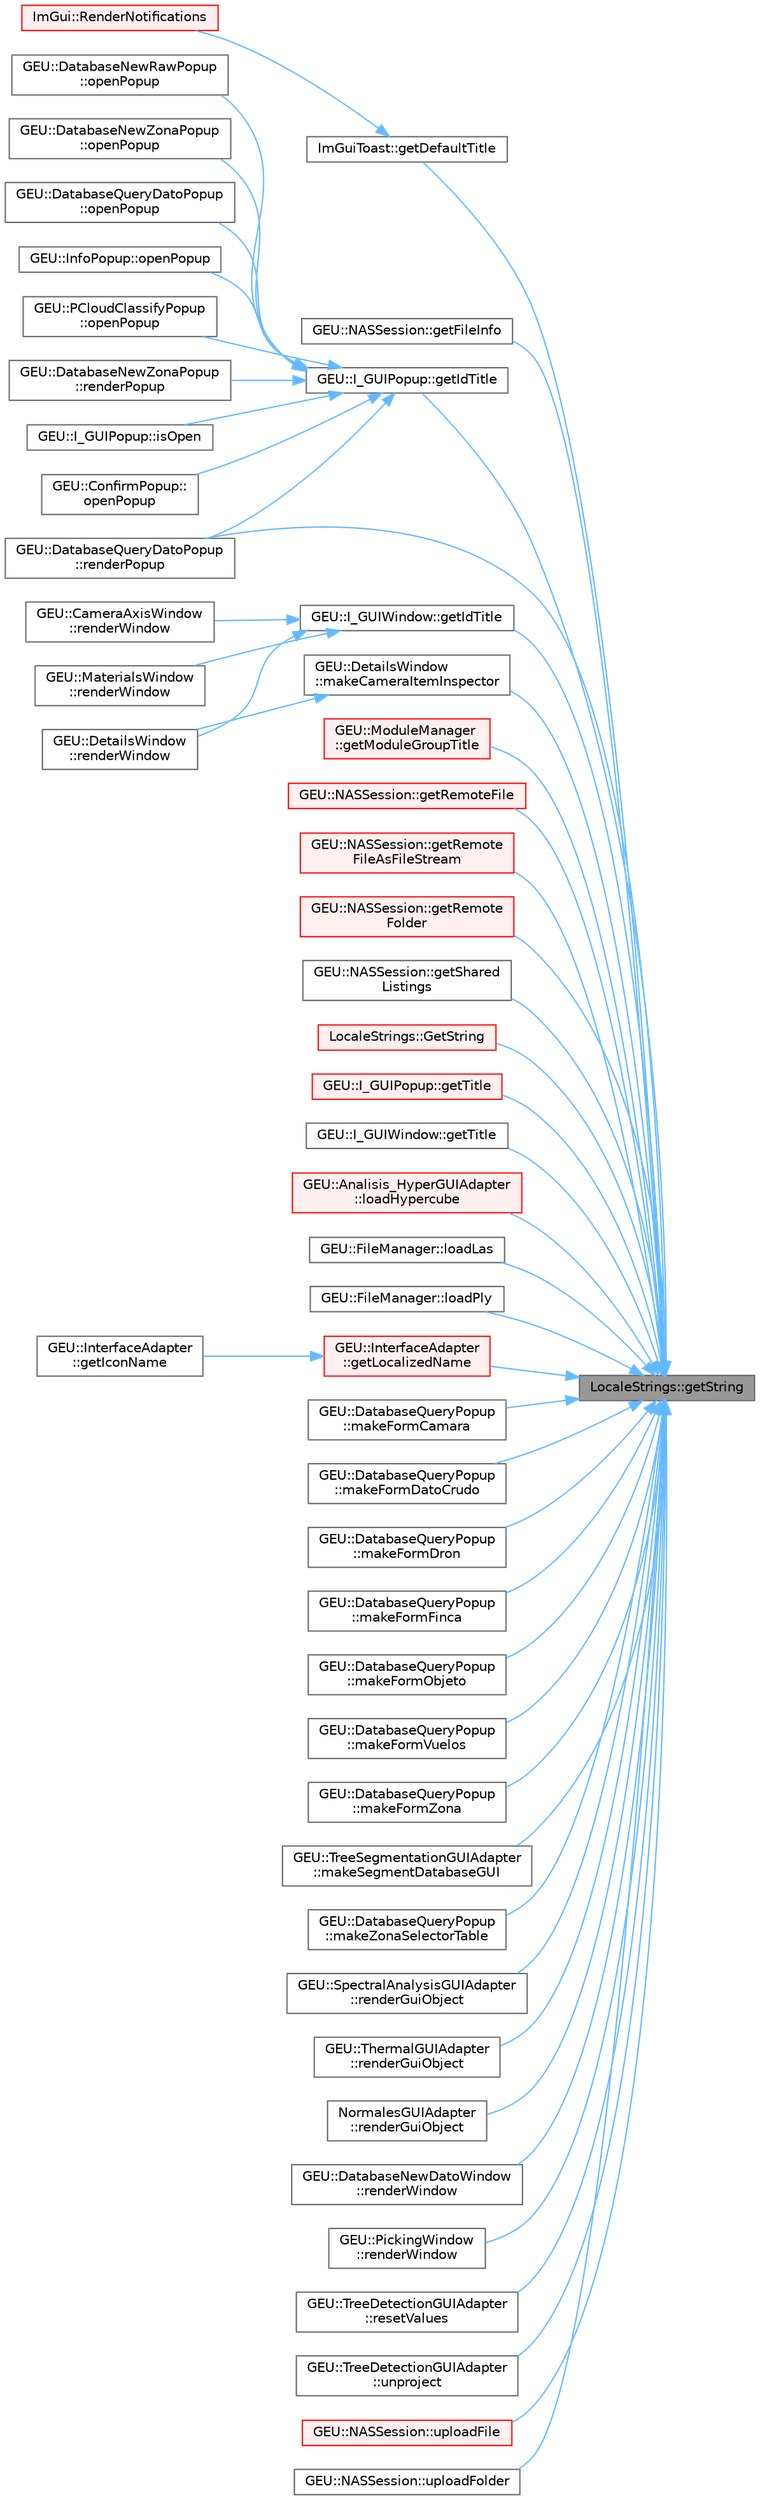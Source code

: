 digraph "LocaleStrings::getString"
{
 // LATEX_PDF_SIZE
  bgcolor="transparent";
  edge [fontname=Helvetica,fontsize=10,labelfontname=Helvetica,labelfontsize=10];
  node [fontname=Helvetica,fontsize=10,shape=box,height=0.2,width=0.4];
  rankdir="RL";
  Node1 [id="Node000001",label="LocaleStrings::getString",height=0.2,width=0.4,color="gray40", fillcolor="grey60", style="filled", fontcolor="black",tooltip=" "];
  Node1 -> Node2 [id="edge1_Node000001_Node000002",dir="back",color="steelblue1",style="solid",tooltip=" "];
  Node2 [id="Node000002",label="ImGuiToast::getDefaultTitle",height=0.2,width=0.4,color="grey40", fillcolor="white", style="filled",URL="$d8/d04/class_im_gui_toast.html#a6934db1f2dd029cacbefe2e3e681140c",tooltip="Get the default title of the toast notification based on its type."];
  Node2 -> Node3 [id="edge2_Node000002_Node000003",dir="back",color="steelblue1",style="solid",tooltip=" "];
  Node3 [id="Node000003",label="ImGui::RenderNotifications",height=0.2,width=0.4,color="red", fillcolor="#FFF0F0", style="filled",URL="$df/d03/namespace_im_gui.html#a36d5ff63c5b5b8648d3061c4036c7a1b",tooltip=" "];
  Node1 -> Node5 [id="edge3_Node000001_Node000005",dir="back",color="steelblue1",style="solid",tooltip=" "];
  Node5 [id="Node000005",label="GEU::NASSession::getFileInfo",height=0.2,width=0.4,color="grey40", fillcolor="white", style="filled",URL="$d2/d03/class_g_e_u_1_1_n_a_s_session.html#a1fe25df4d2b4f620117bfb339e7d8ee4",tooltip="Get file information from FTP file."];
  Node1 -> Node6 [id="edge4_Node000001_Node000006",dir="back",color="steelblue1",style="solid",tooltip=" "];
  Node6 [id="Node000006",label="GEU::I_GUIPopup::getIdTitle",height=0.2,width=0.4,color="grey40", fillcolor="white", style="filled",URL="$df/d05/class_g_e_u_1_1_i___g_u_i_popup.html#abdcc20870710b60595e8777b9fd796ed",tooltip=" "];
  Node6 -> Node7 [id="edge5_Node000006_Node000007",dir="back",color="steelblue1",style="solid",tooltip=" "];
  Node7 [id="Node000007",label="GEU::I_GUIPopup::isOpen",height=0.2,width=0.4,color="grey40", fillcolor="white", style="filled",URL="$df/d05/class_g_e_u_1_1_i___g_u_i_popup.html#a1a402149fb06626fa50f5b16ae34afbd",tooltip=" "];
  Node6 -> Node8 [id="edge6_Node000006_Node000008",dir="back",color="steelblue1",style="solid",tooltip=" "];
  Node8 [id="Node000008",label="GEU::ConfirmPopup::\lopenPopup",height=0.2,width=0.4,color="grey40", fillcolor="white", style="filled",URL="$d3/d04/class_g_e_u_1_1_confirm_popup.html#a356c96e2b60a49682d4a6c41f1a60c38",tooltip="Sets up ImGUI to open a popup window."];
  Node6 -> Node9 [id="edge7_Node000006_Node000009",dir="back",color="steelblue1",style="solid",tooltip=" "];
  Node9 [id="Node000009",label="GEU::DatabaseNewRawPopup\l::openPopup",height=0.2,width=0.4,color="grey40", fillcolor="white", style="filled",URL="$d2/d00/class_g_e_u_1_1_database_new_raw_popup.html#a67e7e09c17a35a031cf4d82a48c991e4",tooltip="Sets up ImGUI to open a popup window."];
  Node6 -> Node10 [id="edge8_Node000006_Node000010",dir="back",color="steelblue1",style="solid",tooltip=" "];
  Node10 [id="Node000010",label="GEU::DatabaseNewZonaPopup\l::openPopup",height=0.2,width=0.4,color="grey40", fillcolor="white", style="filled",URL="$df/d01/class_g_e_u_1_1_database_new_zona_popup.html#a9a05377559813fc66e80b81e1b5d7e53",tooltip="Sets up ImGUI to open a popup window."];
  Node6 -> Node11 [id="edge9_Node000006_Node000011",dir="back",color="steelblue1",style="solid",tooltip=" "];
  Node11 [id="Node000011",label="GEU::DatabaseQueryDatoPopup\l::openPopup",height=0.2,width=0.4,color="grey40", fillcolor="white", style="filled",URL="$dc/d00/class_g_e_u_1_1_database_query_dato_popup.html#a62efa9dc885360bcb650c0a45b4f833c",tooltip="Sets up ImGUI to open a popup window."];
  Node6 -> Node12 [id="edge10_Node000006_Node000012",dir="back",color="steelblue1",style="solid",tooltip=" "];
  Node12 [id="Node000012",label="GEU::InfoPopup::openPopup",height=0.2,width=0.4,color="grey40", fillcolor="white", style="filled",URL="$db/d04/class_g_e_u_1_1_info_popup.html#abc3941dfcab838076bffc157f199edfb",tooltip="Sets up ImGUI to open a popup window."];
  Node6 -> Node13 [id="edge11_Node000006_Node000013",dir="back",color="steelblue1",style="solid",tooltip=" "];
  Node13 [id="Node000013",label="GEU::PCloudClassifyPopup\l::openPopup",height=0.2,width=0.4,color="grey40", fillcolor="white", style="filled",URL="$d9/d07/class_g_e_u_1_1_p_cloud_classify_popup.html#a048aa8fa70913f7ee315680be3b08ceb",tooltip="Sets up ImGUI to open a popup window."];
  Node6 -> Node14 [id="edge12_Node000006_Node000014",dir="back",color="steelblue1",style="solid",tooltip=" "];
  Node14 [id="Node000014",label="GEU::DatabaseNewZonaPopup\l::renderPopup",height=0.2,width=0.4,color="grey40", fillcolor="white", style="filled",URL="$df/d01/class_g_e_u_1_1_database_new_zona_popup.html#a12c7cda56d74fc9f5f7f35b32382040f",tooltip="Renders the popup and its contents."];
  Node6 -> Node15 [id="edge13_Node000006_Node000015",dir="back",color="steelblue1",style="solid",tooltip=" "];
  Node15 [id="Node000015",label="GEU::DatabaseQueryDatoPopup\l::renderPopup",height=0.2,width=0.4,color="grey40", fillcolor="white", style="filled",URL="$dc/d00/class_g_e_u_1_1_database_query_dato_popup.html#a6b45f3f4957a46091ab0d75b9600a56d",tooltip="Renders the popup and its contents."];
  Node1 -> Node16 [id="edge14_Node000001_Node000016",dir="back",color="steelblue1",style="solid",tooltip=" "];
  Node16 [id="Node000016",label="GEU::I_GUIWindow::getIdTitle",height=0.2,width=0.4,color="grey40", fillcolor="white", style="filled",URL="$dc/d03/class_g_e_u_1_1_i___g_u_i_window.html#aebb42760f87240d85f4c747312740ec5",tooltip=" "];
  Node16 -> Node17 [id="edge15_Node000016_Node000017",dir="back",color="steelblue1",style="solid",tooltip=" "];
  Node17 [id="Node000017",label="GEU::CameraAxisWindow\l::renderWindow",height=0.2,width=0.4,color="grey40", fillcolor="white", style="filled",URL="$d5/d00/class_g_e_u_1_1_camera_axis_window.html#ac9608b6606430f76acf096b429d1d1dd",tooltip="Renders the window and contents."];
  Node16 -> Node18 [id="edge16_Node000016_Node000018",dir="back",color="steelblue1",style="solid",tooltip=" "];
  Node18 [id="Node000018",label="GEU::DetailsWindow\l::renderWindow",height=0.2,width=0.4,color="grey40", fillcolor="white", style="filled",URL="$db/d00/class_g_e_u_1_1_details_window.html#a6666ec761cc5cd8a57220823b8e7daa6",tooltip="Renders the window and contents."];
  Node16 -> Node19 [id="edge17_Node000016_Node000019",dir="back",color="steelblue1",style="solid",tooltip=" "];
  Node19 [id="Node000019",label="GEU::MaterialsWindow\l::renderWindow",height=0.2,width=0.4,color="grey40", fillcolor="white", style="filled",URL="$df/d00/class_g_e_u_1_1_materials_window.html#a2b35a126224eee09971a3d5874dccbc4",tooltip="Renders the window and contents."];
  Node1 -> Node20 [id="edge18_Node000001_Node000020",dir="back",color="steelblue1",style="solid",tooltip=" "];
  Node20 [id="Node000020",label="GEU::InterfaceAdapter\l::getLocalizedName",height=0.2,width=0.4,color="red", fillcolor="#FFF0F0", style="filled",URL="$d8/d00/class_g_e_u_1_1_interface_adapter.html#aa9d84619ca4efa90cd1116a896e17fc8",tooltip=" "];
  Node20 -> Node21 [id="edge19_Node000020_Node000021",dir="back",color="steelblue1",style="solid",tooltip=" "];
  Node21 [id="Node000021",label="GEU::InterfaceAdapter\l::getIconName",height=0.2,width=0.4,color="grey40", fillcolor="white", style="filled",URL="$d8/d00/class_g_e_u_1_1_interface_adapter.html#a9d49afcbe9e2c7d2e3952b120be71162",tooltip=" "];
  Node1 -> Node25 [id="edge20_Node000001_Node000025",dir="back",color="steelblue1",style="solid",tooltip=" "];
  Node25 [id="Node000025",label="GEU::ModuleManager\l::getModuleGroupTitle",height=0.2,width=0.4,color="red", fillcolor="#FFF0F0", style="filled",URL="$db/d02/class_g_e_u_1_1_module_manager.html#a3117a4e0fe2eb58152f53f750e204729",tooltip=" "];
  Node1 -> Node26 [id="edge21_Node000001_Node000026",dir="back",color="steelblue1",style="solid",tooltip=" "];
  Node26 [id="Node000026",label="GEU::NASSession::getRemoteFile",height=0.2,width=0.4,color="red", fillcolor="#FFF0F0", style="filled",URL="$d2/d03/class_g_e_u_1_1_n_a_s_session.html#ae92eabdf53aa53955bde7249ee78ae0b",tooltip="Downloads remote file to local file system."];
  Node1 -> Node28 [id="edge22_Node000001_Node000028",dir="back",color="steelblue1",style="solid",tooltip=" "];
  Node28 [id="Node000028",label="GEU::NASSession::getRemote\lFileAsFileStream",height=0.2,width=0.4,color="red", fillcolor="#FFF0F0", style="filled",URL="$d2/d03/class_g_e_u_1_1_n_a_s_session.html#aab7e02581d64801797d4e1799c0a4137",tooltip="Downloads remote file to a string."];
  Node1 -> Node31 [id="edge23_Node000001_Node000031",dir="back",color="steelblue1",style="solid",tooltip=" "];
  Node31 [id="Node000031",label="GEU::NASSession::getRemote\lFolder",height=0.2,width=0.4,color="red", fillcolor="#FFF0F0", style="filled",URL="$d2/d03/class_g_e_u_1_1_n_a_s_session.html#a45f35a0eea1be47d162b6e8eaee7136a",tooltip="Downloads remote directory to local file system."];
  Node1 -> Node32 [id="edge24_Node000001_Node000032",dir="back",color="steelblue1",style="solid",tooltip=" "];
  Node32 [id="Node000032",label="GEU::NASSession::getShared\lListings",height=0.2,width=0.4,color="grey40", fillcolor="white", style="filled",URL="$d2/d03/class_g_e_u_1_1_n_a_s_session.html#a8ba33518127084da74a31f3d97903cf1",tooltip=" "];
  Node1 -> Node33 [id="edge25_Node000001_Node000033",dir="back",color="steelblue1",style="solid",tooltip=" "];
  Node33 [id="Node000033",label="LocaleStrings::GetString",height=0.2,width=0.4,color="red", fillcolor="#FFF0F0", style="filled",URL="$d2/d04/class_locale_strings.html#aeba34d49ba4e51b6ac27c91a73f66a2f",tooltip=" "];
  Node1 -> Node38 [id="edge26_Node000001_Node000038",dir="back",color="steelblue1",style="solid",tooltip=" "];
  Node38 [id="Node000038",label="GEU::I_GUIPopup::getTitle",height=0.2,width=0.4,color="red", fillcolor="#FFF0F0", style="filled",URL="$df/d05/class_g_e_u_1_1_i___g_u_i_popup.html#a007e39bdd438f261c5410c3a2800b203",tooltip=" "];
  Node1 -> Node40 [id="edge27_Node000001_Node000040",dir="back",color="steelblue1",style="solid",tooltip=" "];
  Node40 [id="Node000040",label="GEU::I_GUIWindow::getTitle",height=0.2,width=0.4,color="grey40", fillcolor="white", style="filled",URL="$dc/d03/class_g_e_u_1_1_i___g_u_i_window.html#a875caa60720dd767055f2c02a0c849ec",tooltip=" "];
  Node1 -> Node41 [id="edge28_Node000001_Node000041",dir="back",color="steelblue1",style="solid",tooltip=" "];
  Node41 [id="Node000041",label="GEU::Analisis_HyperGUIAdapter\l::loadHypercube",height=0.2,width=0.4,color="red", fillcolor="#FFF0F0", style="filled",URL="$d4/d01/class_g_e_u_1_1_analisis___hyper_g_u_i_adapter.html#af1cbd867b4a162248b429153c8abeb46",tooltip=" "];
  Node1 -> Node43 [id="edge29_Node000001_Node000043",dir="back",color="steelblue1",style="solid",tooltip=" "];
  Node43 [id="Node000043",label="GEU::FileManager::loadLas",height=0.2,width=0.4,color="grey40", fillcolor="white", style="filled",URL="$dd/d01/class_g_e_u_1_1_file_manager.html#a0460cce021c79455138706756f443901",tooltip="Carga un fichero LAS/LAZ."];
  Node1 -> Node44 [id="edge30_Node000001_Node000044",dir="back",color="steelblue1",style="solid",tooltip=" "];
  Node44 [id="Node000044",label="GEU::FileManager::loadPly",height=0.2,width=0.4,color="grey40", fillcolor="white", style="filled",URL="$dd/d01/class_g_e_u_1_1_file_manager.html#aa3240f6c651a6e4f7a0ba2a2f8e69067",tooltip="Carga un fichero PLY."];
  Node1 -> Node45 [id="edge31_Node000001_Node000045",dir="back",color="steelblue1",style="solid",tooltip=" "];
  Node45 [id="Node000045",label="GEU::DetailsWindow\l::makeCameraItemInspector",height=0.2,width=0.4,color="grey40", fillcolor="white", style="filled",URL="$db/d00/class_g_e_u_1_1_details_window.html#a241455ad0e5a659831aa86d3182b9551",tooltip="Renders inspector details for camera items."];
  Node45 -> Node18 [id="edge32_Node000045_Node000018",dir="back",color="steelblue1",style="solid",tooltip=" "];
  Node1 -> Node46 [id="edge33_Node000001_Node000046",dir="back",color="steelblue1",style="solid",tooltip=" "];
  Node46 [id="Node000046",label="GEU::DatabaseQueryPopup\l::makeFormCamara",height=0.2,width=0.4,color="grey40", fillcolor="white", style="filled",URL="$d7/d06/class_g_e_u_1_1_database_query_popup.html#adb90287e5ae55991c17a08e912aff67c",tooltip=" "];
  Node1 -> Node47 [id="edge34_Node000001_Node000047",dir="back",color="steelblue1",style="solid",tooltip=" "];
  Node47 [id="Node000047",label="GEU::DatabaseQueryPopup\l::makeFormDatoCrudo",height=0.2,width=0.4,color="grey40", fillcolor="white", style="filled",URL="$d7/d06/class_g_e_u_1_1_database_query_popup.html#a83023007463bdd6e6a4b40c55146b825",tooltip=" "];
  Node1 -> Node48 [id="edge35_Node000001_Node000048",dir="back",color="steelblue1",style="solid",tooltip=" "];
  Node48 [id="Node000048",label="GEU::DatabaseQueryPopup\l::makeFormDron",height=0.2,width=0.4,color="grey40", fillcolor="white", style="filled",URL="$d7/d06/class_g_e_u_1_1_database_query_popup.html#a1946c8c9ce8e263ceda1d7cc6da23e9e",tooltip=" "];
  Node1 -> Node49 [id="edge36_Node000001_Node000049",dir="back",color="steelblue1",style="solid",tooltip=" "];
  Node49 [id="Node000049",label="GEU::DatabaseQueryPopup\l::makeFormFinca",height=0.2,width=0.4,color="grey40", fillcolor="white", style="filled",URL="$d7/d06/class_g_e_u_1_1_database_query_popup.html#a7e928a635f870efcaf7dc0826c039858",tooltip=" "];
  Node1 -> Node50 [id="edge37_Node000001_Node000050",dir="back",color="steelblue1",style="solid",tooltip=" "];
  Node50 [id="Node000050",label="GEU::DatabaseQueryPopup\l::makeFormObjeto",height=0.2,width=0.4,color="grey40", fillcolor="white", style="filled",URL="$d7/d06/class_g_e_u_1_1_database_query_popup.html#aee96f5bdc802183d992461ccf7af7606",tooltip=" "];
  Node1 -> Node51 [id="edge38_Node000001_Node000051",dir="back",color="steelblue1",style="solid",tooltip=" "];
  Node51 [id="Node000051",label="GEU::DatabaseQueryPopup\l::makeFormVuelos",height=0.2,width=0.4,color="grey40", fillcolor="white", style="filled",URL="$d7/d06/class_g_e_u_1_1_database_query_popup.html#a6799cf756f5e2cb191268e786a8df4ba",tooltip=" "];
  Node1 -> Node52 [id="edge39_Node000001_Node000052",dir="back",color="steelblue1",style="solid",tooltip=" "];
  Node52 [id="Node000052",label="GEU::DatabaseQueryPopup\l::makeFormZona",height=0.2,width=0.4,color="grey40", fillcolor="white", style="filled",URL="$d7/d06/class_g_e_u_1_1_database_query_popup.html#ad5e45356898c5dfc51d7ef890f7a5b41",tooltip=" "];
  Node1 -> Node53 [id="edge40_Node000001_Node000053",dir="back",color="steelblue1",style="solid",tooltip=" "];
  Node53 [id="Node000053",label="GEU::TreeSegmentationGUIAdapter\l::makeSegmentDatabaseGUI",height=0.2,width=0.4,color="grey40", fillcolor="white", style="filled",URL="$d6/d00/class_g_e_u_1_1_tree_segmentation_g_u_i_adapter.html#a220f4253fbaddc522c033e939717f015",tooltip="Draw Export to Database tab to handle remote conection and upload."];
  Node1 -> Node54 [id="edge41_Node000001_Node000054",dir="back",color="steelblue1",style="solid",tooltip=" "];
  Node54 [id="Node000054",label="GEU::DatabaseQueryPopup\l::makeZonaSelectorTable",height=0.2,width=0.4,color="grey40", fillcolor="white", style="filled",URL="$d7/d06/class_g_e_u_1_1_database_query_popup.html#afc8c81955f8b810c699753b511f61031",tooltip=" "];
  Node1 -> Node55 [id="edge42_Node000001_Node000055",dir="back",color="steelblue1",style="solid",tooltip=" "];
  Node55 [id="Node000055",label="GEU::SpectralAnalysisGUIAdapter\l::renderGuiObject",height=0.2,width=0.4,color="grey40", fillcolor="white", style="filled",URL="$d0/d05/class_g_e_u_1_1_spectral_analysis_g_u_i_adapter.html#a32508f5a1377ace9941d1e8d57ec78ba",tooltip="Custom module GUI window contents."];
  Node1 -> Node56 [id="edge43_Node000001_Node000056",dir="back",color="steelblue1",style="solid",tooltip=" "];
  Node56 [id="Node000056",label="GEU::ThermalGUIAdapter\l::renderGuiObject",height=0.2,width=0.4,color="grey40", fillcolor="white", style="filled",URL="$d1/d03/class_g_e_u_1_1_thermal_g_u_i_adapter.html#a1509f8f0d21826efa7cc133bbd190931",tooltip="Custom module GUI window contents."];
  Node1 -> Node57 [id="edge44_Node000001_Node000057",dir="back",color="steelblue1",style="solid",tooltip=" "];
  Node57 [id="Node000057",label="NormalesGUIAdapter\l::renderGuiObject",height=0.2,width=0.4,color="grey40", fillcolor="white", style="filled",URL="$d4/d07/class_normales_g_u_i_adapter.html#ad27c678722407ed6f3d2bb41ccc2b640",tooltip="Custom module GUI window contents."];
  Node1 -> Node15 [id="edge45_Node000001_Node000015",dir="back",color="steelblue1",style="solid",tooltip=" "];
  Node1 -> Node58 [id="edge46_Node000001_Node000058",dir="back",color="steelblue1",style="solid",tooltip=" "];
  Node58 [id="Node000058",label="GEU::DatabaseNewDatoWindow\l::renderWindow",height=0.2,width=0.4,color="grey40", fillcolor="white", style="filled",URL="$d2/d05/class_g_e_u_1_1_database_new_dato_window.html#ae07f0a25c9ecb584624ce7bf67bc48cb",tooltip="Renders the window and contents."];
  Node1 -> Node59 [id="edge47_Node000001_Node000059",dir="back",color="steelblue1",style="solid",tooltip=" "];
  Node59 [id="Node000059",label="GEU::PickingWindow\l::renderWindow",height=0.2,width=0.4,color="grey40", fillcolor="white", style="filled",URL="$d9/d01/class_g_e_u_1_1_picking_window.html#a56f55b34996a68d41418a2df8ea008db",tooltip="Renders the window and contents."];
  Node1 -> Node60 [id="edge48_Node000001_Node000060",dir="back",color="steelblue1",style="solid",tooltip=" "];
  Node60 [id="Node000060",label="GEU::TreeDetectionGUIAdapter\l::resetValues",height=0.2,width=0.4,color="grey40", fillcolor="white", style="filled",URL="$d3/d07/class_g_e_u_1_1_tree_detection_g_u_i_adapter.html#a36c239a7cb93a305d7d97ce03ed2d2f3",tooltip=" "];
  Node1 -> Node61 [id="edge49_Node000001_Node000061",dir="back",color="steelblue1",style="solid",tooltip=" "];
  Node61 [id="Node000061",label="GEU::TreeDetectionGUIAdapter\l::unproject",height=0.2,width=0.4,color="grey40", fillcolor="white", style="filled",URL="$d3/d07/class_g_e_u_1_1_tree_detection_g_u_i_adapter.html#a783c79a0cfe21a5909eab866d81521a1",tooltip=" "];
  Node1 -> Node62 [id="edge50_Node000001_Node000062",dir="back",color="steelblue1",style="solid",tooltip=" "];
  Node62 [id="Node000062",label="GEU::NASSession::uploadFile",height=0.2,width=0.4,color="red", fillcolor="#FFF0F0", style="filled",URL="$d2/d03/class_g_e_u_1_1_n_a_s_session.html#aded81e48475f28cd507f6b7136974645",tooltip="Uploads local file to remote directory."];
  Node1 -> Node64 [id="edge51_Node000001_Node000064",dir="back",color="steelblue1",style="solid",tooltip=" "];
  Node64 [id="Node000064",label="GEU::NASSession::uploadFolder",height=0.2,width=0.4,color="grey40", fillcolor="white", style="filled",URL="$d2/d03/class_g_e_u_1_1_n_a_s_session.html#a238b6550585c243c3926b773225bd63d",tooltip="Uploads local folder to remote directory."];
}
